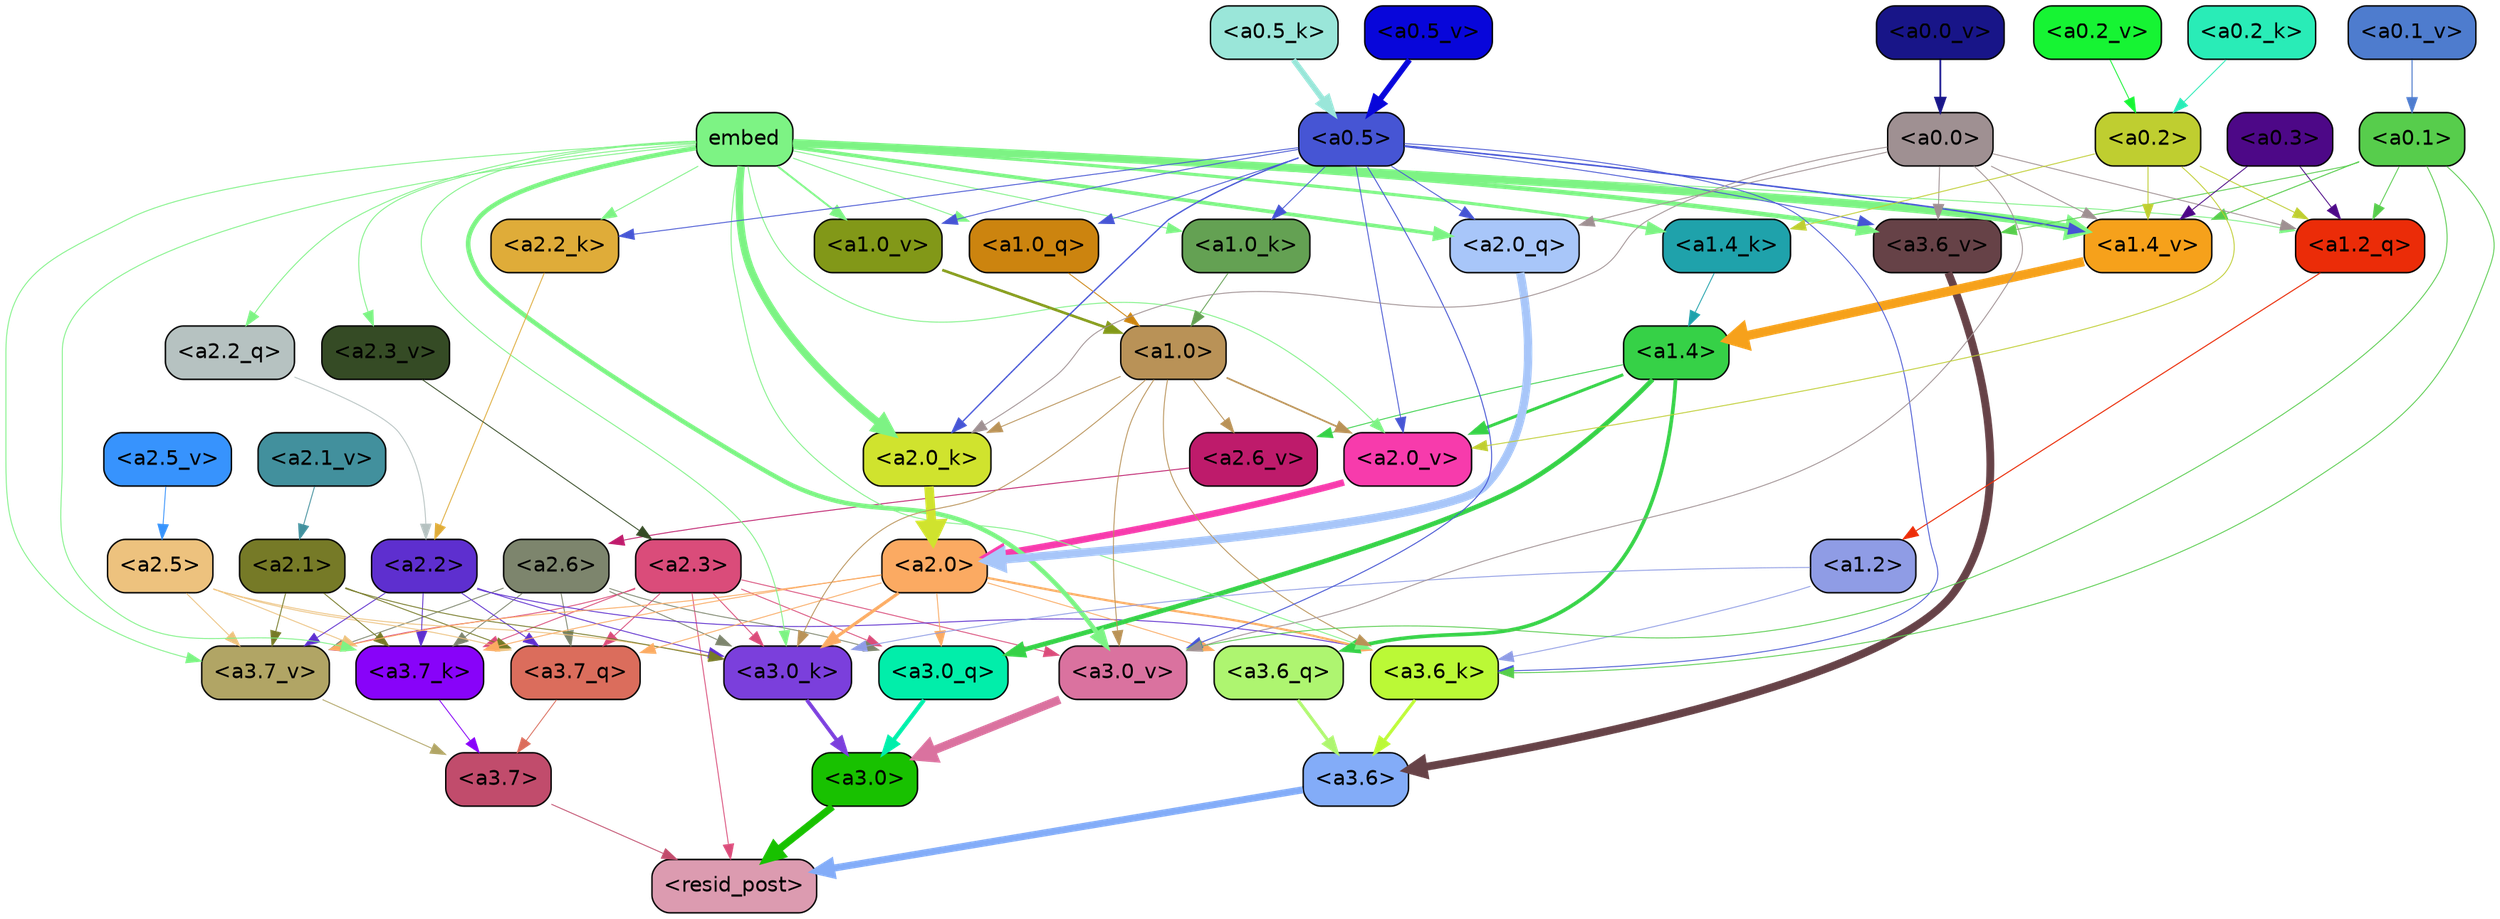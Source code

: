 strict digraph "" {
	graph [bgcolor=transparent,
		layout=dot,
		overlap=false,
		splines=true
	];
	"<a3.7>"	[color=black,
		fillcolor="#c14c6c",
		fontname=Helvetica,
		shape=box,
		style="filled, rounded"];
	"<resid_post>"	[color=black,
		fillcolor="#dc9bb0",
		fontname=Helvetica,
		shape=box,
		style="filled, rounded"];
	"<a3.7>" -> "<resid_post>"	[color="#c14c6c",
		penwidth=0.6];
	"<a3.6>"	[color=black,
		fillcolor="#83acf8",
		fontname=Helvetica,
		shape=box,
		style="filled, rounded"];
	"<a3.6>" -> "<resid_post>"	[color="#83acf8",
		penwidth=4.7534414529800415];
	"<a3.0>"	[color=black,
		fillcolor="#18c100",
		fontname=Helvetica,
		shape=box,
		style="filled, rounded"];
	"<a3.0>" -> "<resid_post>"	[color="#18c100",
		penwidth=4.898576855659485];
	"<a2.3>"	[color=black,
		fillcolor="#da4c7a",
		fontname=Helvetica,
		shape=box,
		style="filled, rounded"];
	"<a2.3>" -> "<resid_post>"	[color="#da4c7a",
		penwidth=0.6];
	"<a3.7_q>"	[color=black,
		fillcolor="#db6d5c",
		fontname=Helvetica,
		shape=box,
		style="filled, rounded"];
	"<a2.3>" -> "<a3.7_q>"	[color="#da4c7a",
		penwidth=0.6];
	"<a3.0_q>"	[color=black,
		fillcolor="#01eeaa",
		fontname=Helvetica,
		shape=box,
		style="filled, rounded"];
	"<a2.3>" -> "<a3.0_q>"	[color="#da4c7a",
		penwidth=0.6];
	"<a3.7_k>"	[color=black,
		fillcolor="#8803f9",
		fontname=Helvetica,
		shape=box,
		style="filled, rounded"];
	"<a2.3>" -> "<a3.7_k>"	[color="#da4c7a",
		penwidth=0.6];
	"<a3.0_k>"	[color=black,
		fillcolor="#7b3fdc",
		fontname=Helvetica,
		shape=box,
		style="filled, rounded"];
	"<a2.3>" -> "<a3.0_k>"	[color="#da4c7a",
		penwidth=0.6];
	"<a3.7_v>"	[color=black,
		fillcolor="#b1a565",
		fontname=Helvetica,
		shape=box,
		style="filled, rounded"];
	"<a2.3>" -> "<a3.7_v>"	[color="#da4c7a",
		penwidth=0.6];
	"<a3.0_v>"	[color=black,
		fillcolor="#da729f",
		fontname=Helvetica,
		shape=box,
		style="filled, rounded"];
	"<a2.3>" -> "<a3.0_v>"	[color="#da4c7a",
		penwidth=0.6];
	"<a3.7_q>" -> "<a3.7>"	[color="#db6d5c",
		penwidth=0.6];
	"<a3.6_q>"	[color=black,
		fillcolor="#aef570",
		fontname=Helvetica,
		shape=box,
		style="filled, rounded"];
	"<a3.6_q>" -> "<a3.6>"	[color="#aef570",
		penwidth=2.160832464694977];
	"<a3.0_q>" -> "<a3.0>"	[color="#01eeaa",
		penwidth=2.870753765106201];
	"<a3.7_k>" -> "<a3.7>"	[color="#8803f9",
		penwidth=0.6];
	"<a3.6_k>"	[color=black,
		fillcolor="#bbf936",
		fontname=Helvetica,
		shape=box,
		style="filled, rounded"];
	"<a3.6_k>" -> "<a3.6>"	[color="#bbf936",
		penwidth=2.13908451795578];
	"<a3.0_k>" -> "<a3.0>"	[color="#7b3fdc",
		penwidth=2.520303964614868];
	"<a3.7_v>" -> "<a3.7>"	[color="#b1a565",
		penwidth=0.6];
	"<a3.6_v>"	[color=black,
		fillcolor="#664247",
		fontname=Helvetica,
		shape=box,
		style="filled, rounded"];
	"<a3.6_v>" -> "<a3.6>"	[color="#664247",
		penwidth=5.297133803367615];
	"<a3.0_v>" -> "<a3.0>"	[color="#da729f",
		penwidth=5.680712580680847];
	"<a2.6>"	[color=black,
		fillcolor="#7d856d",
		fontname=Helvetica,
		shape=box,
		style="filled, rounded"];
	"<a2.6>" -> "<a3.7_q>"	[color="#7d856d",
		penwidth=0.6];
	"<a2.6>" -> "<a3.0_q>"	[color="#7d856d",
		penwidth=0.6];
	"<a2.6>" -> "<a3.7_k>"	[color="#7d856d",
		penwidth=0.6];
	"<a2.6>" -> "<a3.0_k>"	[color="#7d856d",
		penwidth=0.6];
	"<a2.6>" -> "<a3.7_v>"	[color="#7d856d",
		penwidth=0.6];
	"<a2.5>"	[color=black,
		fillcolor="#edc27e",
		fontname=Helvetica,
		shape=box,
		style="filled, rounded"];
	"<a2.5>" -> "<a3.7_q>"	[color="#edc27e",
		penwidth=0.6];
	"<a2.5>" -> "<a3.7_k>"	[color="#edc27e",
		penwidth=0.6];
	"<a2.5>" -> "<a3.0_k>"	[color="#edc27e",
		penwidth=0.6];
	"<a2.5>" -> "<a3.7_v>"	[color="#edc27e",
		penwidth=0.6];
	"<a2.2>"	[color=black,
		fillcolor="#5e2fcf",
		fontname=Helvetica,
		shape=box,
		style="filled, rounded"];
	"<a2.2>" -> "<a3.7_q>"	[color="#5e2fcf",
		penwidth=0.6];
	"<a2.2>" -> "<a3.7_k>"	[color="#5e2fcf",
		penwidth=0.6];
	"<a2.2>" -> "<a3.6_k>"	[color="#5e2fcf",
		penwidth=0.6];
	"<a2.2>" -> "<a3.0_k>"	[color="#5e2fcf",
		penwidth=0.6];
	"<a2.2>" -> "<a3.7_v>"	[color="#5e2fcf",
		penwidth=0.6];
	"<a2.1>"	[color=black,
		fillcolor="#767a27",
		fontname=Helvetica,
		shape=box,
		style="filled, rounded"];
	"<a2.1>" -> "<a3.7_q>"	[color="#767a27",
		penwidth=0.6];
	"<a2.1>" -> "<a3.7_k>"	[color="#767a27",
		penwidth=0.6];
	"<a2.1>" -> "<a3.0_k>"	[color="#767a27",
		penwidth=0.6];
	"<a2.1>" -> "<a3.7_v>"	[color="#767a27",
		penwidth=0.6];
	"<a2.0>"	[color=black,
		fillcolor="#fbaa62",
		fontname=Helvetica,
		shape=box,
		style="filled, rounded"];
	"<a2.0>" -> "<a3.7_q>"	[color="#fbaa62",
		penwidth=0.6];
	"<a2.0>" -> "<a3.6_q>"	[color="#fbaa62",
		penwidth=0.6];
	"<a2.0>" -> "<a3.0_q>"	[color="#fbaa62",
		penwidth=0.6];
	"<a2.0>" -> "<a3.7_k>"	[color="#fbaa62",
		penwidth=0.6];
	"<a2.0>" -> "<a3.6_k>"	[color="#fbaa62",
		penwidth=1.4855384826660156];
	"<a2.0>" -> "<a3.0_k>"	[color="#fbaa62",
		penwidth=2.142689883708954];
	"<a2.0>" -> "<a3.7_v>"	[color="#fbaa62",
		penwidth=0.6];
	"<a1.4>"	[color=black,
		fillcolor="#36d147",
		fontname=Helvetica,
		shape=box,
		style="filled, rounded"];
	"<a1.4>" -> "<a3.6_q>"	[color="#36d147",
		penwidth=2.4767253398895264];
	"<a1.4>" -> "<a3.0_q>"	[color="#36d147",
		penwidth=3.192750334739685];
	"<a2.6_v>"	[color=black,
		fillcolor="#be1b6b",
		fontname=Helvetica,
		shape=box,
		style="filled, rounded"];
	"<a1.4>" -> "<a2.6_v>"	[color="#36d147",
		penwidth=0.6];
	"<a2.0_v>"	[color=black,
		fillcolor="#f73bac",
		fontname=Helvetica,
		shape=box,
		style="filled, rounded"];
	"<a1.4>" -> "<a2.0_v>"	[color="#36d147",
		penwidth=2.0349366441369057];
	embed	[color=black,
		fillcolor="#7df384",
		fontname=Helvetica,
		shape=box,
		style="filled, rounded"];
	embed -> "<a3.7_k>"	[color="#7df384",
		penwidth=0.6];
	embed -> "<a3.6_k>"	[color="#7df384",
		penwidth=0.6];
	embed -> "<a3.0_k>"	[color="#7df384",
		penwidth=0.6015868484973907];
	embed -> "<a3.7_v>"	[color="#7df384",
		penwidth=0.6];
	embed -> "<a3.6_v>"	[color="#7df384",
		penwidth=3.067279100418091];
	embed -> "<a3.0_v>"	[color="#7df384",
		penwidth=3.0891895294189453];
	"<a2.2_q>"	[color=black,
		fillcolor="#b6c2c1",
		fontname=Helvetica,
		shape=box,
		style="filled, rounded"];
	embed -> "<a2.2_q>"	[color="#7df384",
		penwidth=0.6];
	"<a2.0_q>"	[color=black,
		fillcolor="#a8c6f9",
		fontname=Helvetica,
		shape=box,
		style="filled, rounded"];
	embed -> "<a2.0_q>"	[color="#7df384",
		penwidth=2.482962191104889];
	"<a2.2_k>"	[color=black,
		fillcolor="#dfac39",
		fontname=Helvetica,
		shape=box,
		style="filled, rounded"];
	embed -> "<a2.2_k>"	[color="#7df384",
		penwidth=0.6];
	"<a2.0_k>"	[color=black,
		fillcolor="#d0e32e",
		fontname=Helvetica,
		shape=box,
		style="filled, rounded"];
	embed -> "<a2.0_k>"	[color="#7df384",
		penwidth=5.09069561958313];
	"<a2.3_v>"	[color=black,
		fillcolor="#354b25",
		fontname=Helvetica,
		shape=box,
		style="filled, rounded"];
	embed -> "<a2.3_v>"	[color="#7df384",
		penwidth=0.6];
	embed -> "<a2.0_v>"	[color="#7df384",
		penwidth=0.6];
	"<a1.2_q>"	[color=black,
		fillcolor="#eb2c08",
		fontname=Helvetica,
		shape=box,
		style="filled, rounded"];
	embed -> "<a1.2_q>"	[color="#7df384",
		penwidth=0.6];
	"<a1.0_q>"	[color=black,
		fillcolor="#cc840f",
		fontname=Helvetica,
		shape=box,
		style="filled, rounded"];
	embed -> "<a1.0_q>"	[color="#7df384",
		penwidth=0.6];
	"<a1.4_k>"	[color=black,
		fillcolor="#1fa2ab",
		fontname=Helvetica,
		shape=box,
		style="filled, rounded"];
	embed -> "<a1.4_k>"	[color="#7df384",
		penwidth=2.0865602493286133];
	"<a1.0_k>"	[color=black,
		fillcolor="#64a153",
		fontname=Helvetica,
		shape=box,
		style="filled, rounded"];
	embed -> "<a1.0_k>"	[color="#7df384",
		penwidth=0.6];
	"<a1.4_v>"	[color=black,
		fillcolor="#f6a11b",
		fontname=Helvetica,
		shape=box,
		style="filled, rounded"];
	embed -> "<a1.4_v>"	[color="#7df384",
		penwidth=5.391523122787476];
	"<a1.0_v>"	[color=black,
		fillcolor="#829818",
		fontname=Helvetica,
		shape=box,
		style="filled, rounded"];
	embed -> "<a1.0_v>"	[color="#7df384",
		penwidth=1.2820317149162292];
	"<a1.2>"	[color=black,
		fillcolor="#8f9ce5",
		fontname=Helvetica,
		shape=box,
		style="filled, rounded"];
	"<a1.2>" -> "<a3.6_k>"	[color="#8f9ce5",
		penwidth=0.6];
	"<a1.2>" -> "<a3.0_k>"	[color="#8f9ce5",
		penwidth=0.6];
	"<a1.0>"	[color=black,
		fillcolor="#b99257",
		fontname=Helvetica,
		shape=box,
		style="filled, rounded"];
	"<a1.0>" -> "<a3.6_k>"	[color="#b99257",
		penwidth=0.6];
	"<a1.0>" -> "<a3.0_k>"	[color="#b99257",
		penwidth=0.6];
	"<a1.0>" -> "<a3.0_v>"	[color="#b99257",
		penwidth=0.6];
	"<a1.0>" -> "<a2.0_k>"	[color="#b99257",
		penwidth=0.6];
	"<a1.0>" -> "<a2.6_v>"	[color="#b99257",
		penwidth=0.6];
	"<a1.0>" -> "<a2.0_v>"	[color="#b99257",
		penwidth=1.1342760920524597];
	"<a0.5>"	[color=black,
		fillcolor="#4655d4",
		fontname=Helvetica,
		shape=box,
		style="filled, rounded"];
	"<a0.5>" -> "<a3.6_k>"	[color="#4655d4",
		penwidth=0.6];
	"<a0.5>" -> "<a3.6_v>"	[color="#4655d4",
		penwidth=0.6];
	"<a0.5>" -> "<a3.0_v>"	[color="#4655d4",
		penwidth=0.6549575447570533];
	"<a0.5>" -> "<a2.0_q>"	[color="#4655d4",
		penwidth=0.6];
	"<a0.5>" -> "<a2.2_k>"	[color="#4655d4",
		penwidth=0.6];
	"<a0.5>" -> "<a2.0_k>"	[color="#4655d4",
		penwidth=0.8980485796928406];
	"<a0.5>" -> "<a2.0_v>"	[color="#4655d4",
		penwidth=0.6];
	"<a0.5>" -> "<a1.0_q>"	[color="#4655d4",
		penwidth=0.6];
	"<a0.5>" -> "<a1.0_k>"	[color="#4655d4",
		penwidth=0.6];
	"<a0.5>" -> "<a1.4_v>"	[color="#4655d4",
		penwidth=1.060444712638855];
	"<a0.5>" -> "<a1.0_v>"	[color="#4655d4",
		penwidth=0.6];
	"<a0.1>"	[color=black,
		fillcolor="#57cd4c",
		fontname=Helvetica,
		shape=box,
		style="filled, rounded"];
	"<a0.1>" -> "<a3.6_k>"	[color="#57cd4c",
		penwidth=0.6];
	"<a0.1>" -> "<a3.6_v>"	[color="#57cd4c",
		penwidth=0.6];
	"<a0.1>" -> "<a3.0_v>"	[color="#57cd4c",
		penwidth=0.6];
	"<a0.1>" -> "<a1.2_q>"	[color="#57cd4c",
		penwidth=0.6];
	"<a0.1>" -> "<a1.4_v>"	[color="#57cd4c",
		penwidth=0.6688870191574097];
	"<a0.0>"	[color=black,
		fillcolor="#9f9092",
		fontname=Helvetica,
		shape=box,
		style="filled, rounded"];
	"<a0.0>" -> "<a3.6_v>"	[color="#9f9092",
		penwidth=0.6];
	"<a0.0>" -> "<a3.0_v>"	[color="#9f9092",
		penwidth=0.6];
	"<a0.0>" -> "<a2.0_q>"	[color="#9f9092",
		penwidth=0.6];
	"<a0.0>" -> "<a2.0_k>"	[color="#9f9092",
		penwidth=0.6];
	"<a0.0>" -> "<a1.2_q>"	[color="#9f9092",
		penwidth=0.6];
	"<a0.0>" -> "<a1.4_v>"	[color="#9f9092",
		penwidth=0.6];
	"<a2.2_q>" -> "<a2.2>"	[color="#b6c2c1",
		penwidth=0.6];
	"<a2.0_q>" -> "<a2.0>"	[color="#a8c6f9",
		penwidth=5.653985500335693];
	"<a2.2_k>" -> "<a2.2>"	[color="#dfac39",
		penwidth=0.6];
	"<a2.0_k>" -> "<a2.0>"	[color="#d0e32e",
		penwidth=6.397904872894287];
	"<a2.6_v>" -> "<a2.6>"	[color="#be1b6b",
		penwidth=0.6];
	"<a2.5_v>"	[color=black,
		fillcolor="#3793fd",
		fontname=Helvetica,
		shape=box,
		style="filled, rounded"];
	"<a2.5_v>" -> "<a2.5>"	[color="#3793fd",
		penwidth=0.6];
	"<a2.3_v>" -> "<a2.3>"	[color="#354b25",
		penwidth=0.6];
	"<a2.1_v>"	[color=black,
		fillcolor="#42909d",
		fontname=Helvetica,
		shape=box,
		style="filled, rounded"];
	"<a2.1_v>" -> "<a2.1>"	[color="#42909d",
		penwidth=0.6];
	"<a2.0_v>" -> "<a2.0>"	[color="#f73bac",
		penwidth=4.48047137260437];
	"<a0.2>"	[color=black,
		fillcolor="#bfce30",
		fontname=Helvetica,
		shape=box,
		style="filled, rounded"];
	"<a0.2>" -> "<a2.0_v>"	[color="#bfce30",
		penwidth=0.6];
	"<a0.2>" -> "<a1.2_q>"	[color="#bfce30",
		penwidth=0.6];
	"<a0.2>" -> "<a1.4_k>"	[color="#bfce30",
		penwidth=0.6];
	"<a0.2>" -> "<a1.4_v>"	[color="#bfce30",
		penwidth=0.6];
	"<a1.2_q>" -> "<a1.2>"	[color="#eb2c08",
		penwidth=0.702675461769104];
	"<a1.0_q>" -> "<a1.0>"	[color="#cc840f",
		penwidth=0.6];
	"<a1.4_k>" -> "<a1.4>"	[color="#1fa2ab",
		penwidth=0.6];
	"<a1.0_k>" -> "<a1.0>"	[color="#64a153",
		penwidth=0.6];
	"<a1.4_v>" -> "<a1.4>"	[color="#f6a11b",
		penwidth=6.273579955101013];
	"<a1.0_v>" -> "<a1.0>"	[color="#829818",
		penwidth=1.7821020036935806];
	"<a0.3>"	[color=black,
		fillcolor="#4d0887",
		fontname=Helvetica,
		shape=box,
		style="filled, rounded"];
	"<a0.3>" -> "<a1.2_q>"	[color="#4d0887",
		penwidth=0.6];
	"<a0.3>" -> "<a1.4_v>"	[color="#4d0887",
		penwidth=0.6];
	"<a0.5_k>"	[color=black,
		fillcolor="#9ae6d9",
		fontname=Helvetica,
		shape=box,
		style="filled, rounded"];
	"<a0.5_k>" -> "<a0.5>"	[color="#9ae6d9",
		penwidth=3.774221658706665];
	"<a0.2_k>"	[color=black,
		fillcolor="#29ecb7",
		fontname=Helvetica,
		shape=box,
		style="filled, rounded"];
	"<a0.2_k>" -> "<a0.2>"	[color="#29ecb7",
		penwidth=0.6];
	"<a0.5_v>"	[color=black,
		fillcolor="#0806da",
		fontname=Helvetica,
		shape=box,
		style="filled, rounded"];
	"<a0.5_v>" -> "<a0.5>"	[color="#0806da",
		penwidth=3.851448491215706];
	"<a0.2_v>"	[color=black,
		fillcolor="#16f433",
		fontname=Helvetica,
		shape=box,
		style="filled, rounded"];
	"<a0.2_v>" -> "<a0.2>"	[color="#16f433",
		penwidth=0.6];
	"<a0.1_v>"	[color=black,
		fillcolor="#4e7cce",
		fontname=Helvetica,
		shape=box,
		style="filled, rounded"];
	"<a0.1_v>" -> "<a0.1>"	[color="#4e7cce",
		penwidth=0.7046854496002197];
	"<a0.0_v>"	[color=black,
		fillcolor="#181588",
		fontname=Helvetica,
		shape=box,
		style="filled, rounded"];
	"<a0.0_v>" -> "<a0.0>"	[color="#181588",
		penwidth=1.2174623012542725];
}
